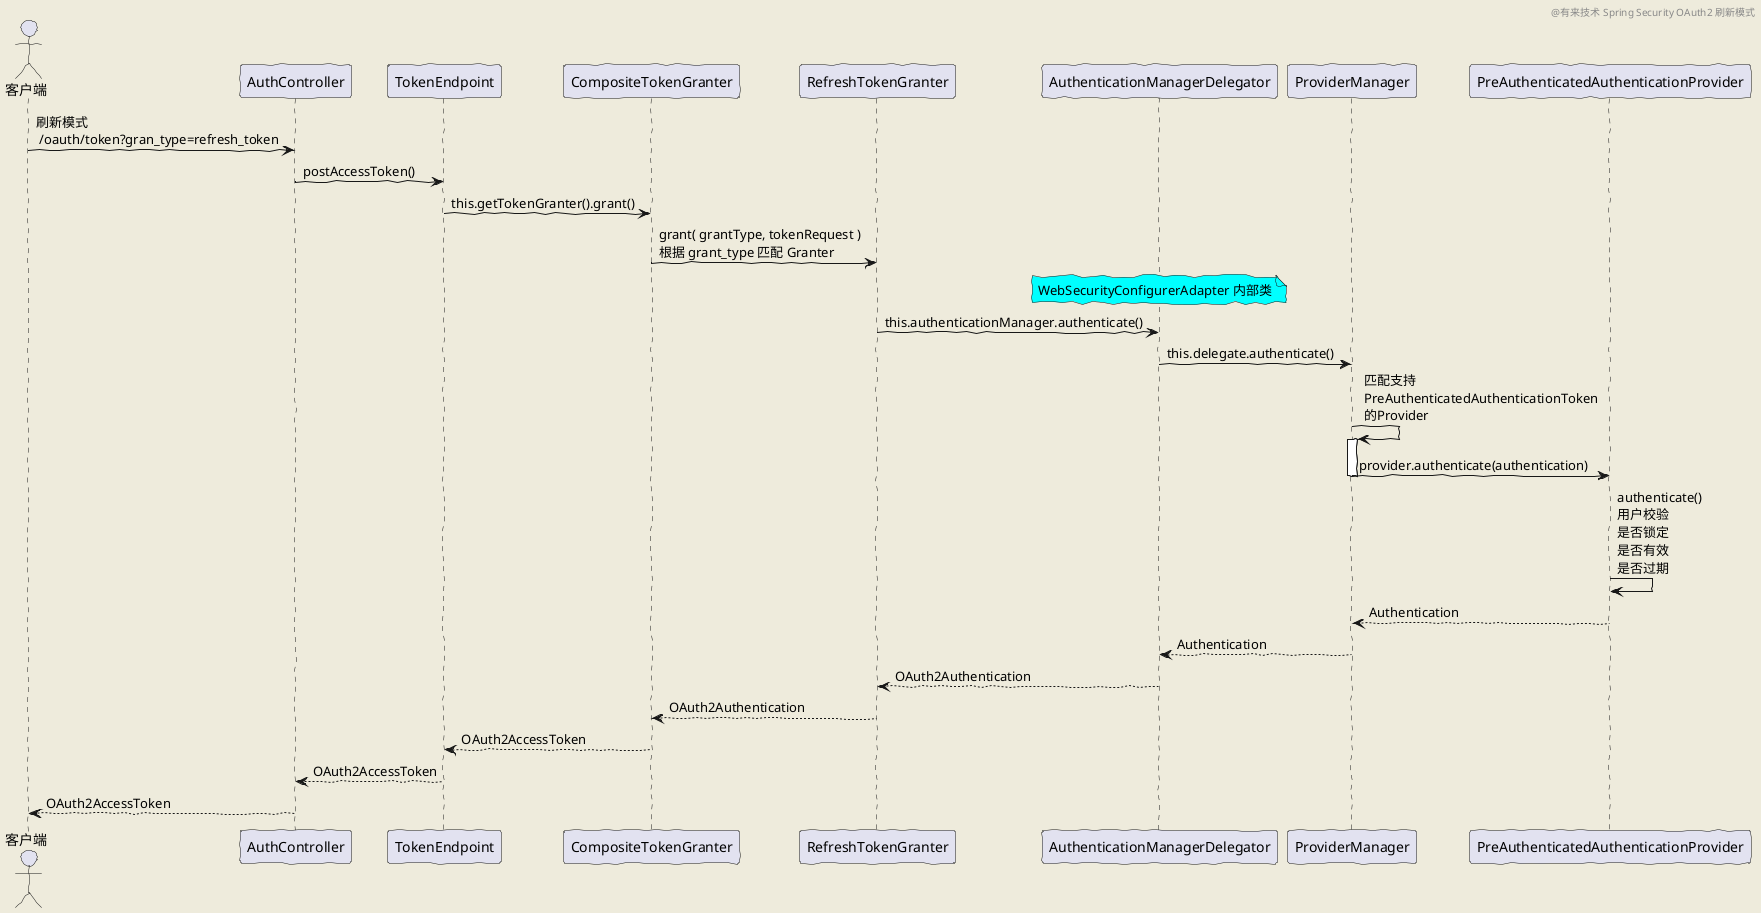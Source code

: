 ` 有来 Spring Security OAuth2 刷新模式
@startuml
'https://plantuml.com/sequence-diagram
skinparam backgroundColor #EEEBDC
skinparam handwritten true

header @有来技术 Spring Security OAuth2 刷新模式

actor 客户端

客户端 -> AuthController: 刷新模式 \n /oauth/token?gran_type=refresh_token
AuthController -> TokenEndpoint: postAccessToken()
TokenEndpoint -> CompositeTokenGranter: this.getTokenGranter().grant()
CompositeTokenGranter->RefreshTokenGranter:grant( grantType, tokenRequest )\n根据 grant_type 匹配 Granter
note over of AuthenticationManagerDelegator #aqua
WebSecurityConfigurerAdapter 内部类
end note
RefreshTokenGranter-> AuthenticationManagerDelegator:this.authenticationManager.authenticate()
AuthenticationManagerDelegator -> ProviderManager: this.delegate.authenticate()


ProviderManager -> ProviderManager: 匹配支持\nPreAuthenticatedAuthenticationToken\n的Provider
activate ProviderManager
ProviderManager ->  PreAuthenticatedAuthenticationProvider: provider.authenticate(authentication)
deactivate ProviderManager
PreAuthenticatedAuthenticationProvider -> PreAuthenticatedAuthenticationProvider:authenticate()\n用户校验\n是否锁定\n是否有效\n是否过期
ProviderManager <-- PreAuthenticatedAuthenticationProvider: Authentication
AuthenticationManagerDelegator <-- ProviderManager: Authentication
RefreshTokenGranter <-- AuthenticationManagerDelegator: OAuth2Authentication
CompositeTokenGranter <-- RefreshTokenGranter: OAuth2Authentication
TokenEndpoint <-- CompositeTokenGranter:OAuth2AccessToken
AuthController <-- TokenEndpoint:OAuth2AccessToken
客户端 <-- AuthController: OAuth2AccessToken
@enduml